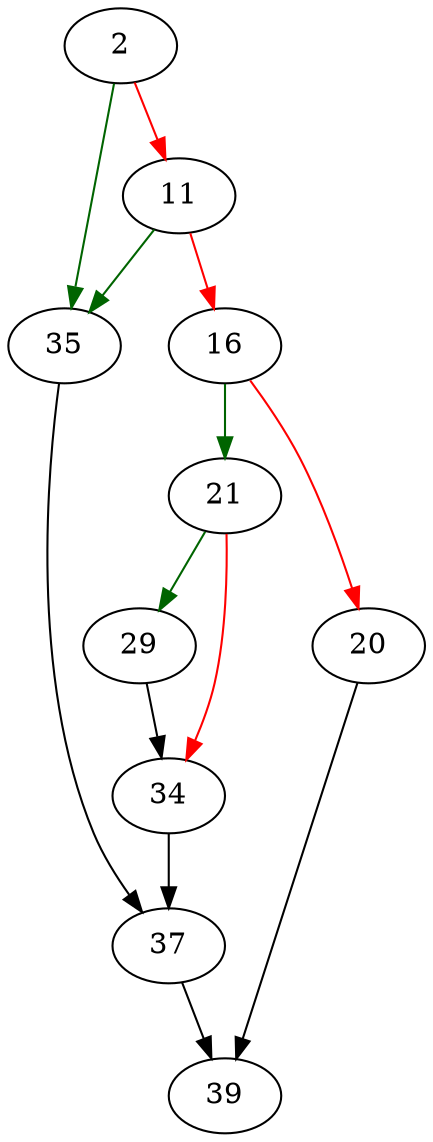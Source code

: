 strict digraph "sqlite3PagerOpenWal" {
	// Node definitions.
	2 [entry=true];
	35;
	11;
	16;
	21;
	20;
	39;
	29;
	34;
	37;

	// Edge definitions.
	2 -> 35 [
		color=darkgreen
		cond=true
	];
	2 -> 11 [
		color=red
		cond=false
	];
	35 -> 37;
	11 -> 35 [
		color=darkgreen
		cond=true
	];
	11 -> 16 [
		color=red
		cond=false
	];
	16 -> 21 [
		color=darkgreen
		cond=true
	];
	16 -> 20 [
		color=red
		cond=false
	];
	21 -> 29 [
		color=darkgreen
		cond=true
	];
	21 -> 34 [
		color=red
		cond=false
	];
	20 -> 39;
	29 -> 34;
	34 -> 37;
	37 -> 39;
}